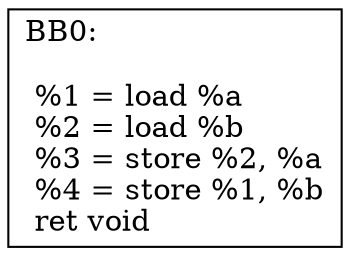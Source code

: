 digraph "CFG for 'Swap' function" {
	AA0 [shape=record, label="{BB0:\l\l  %1 = load %a\l %2 = load %b\l %3 = store %2,  %a\l %4 = store %1,  %b\l ret void\l}"];
}
